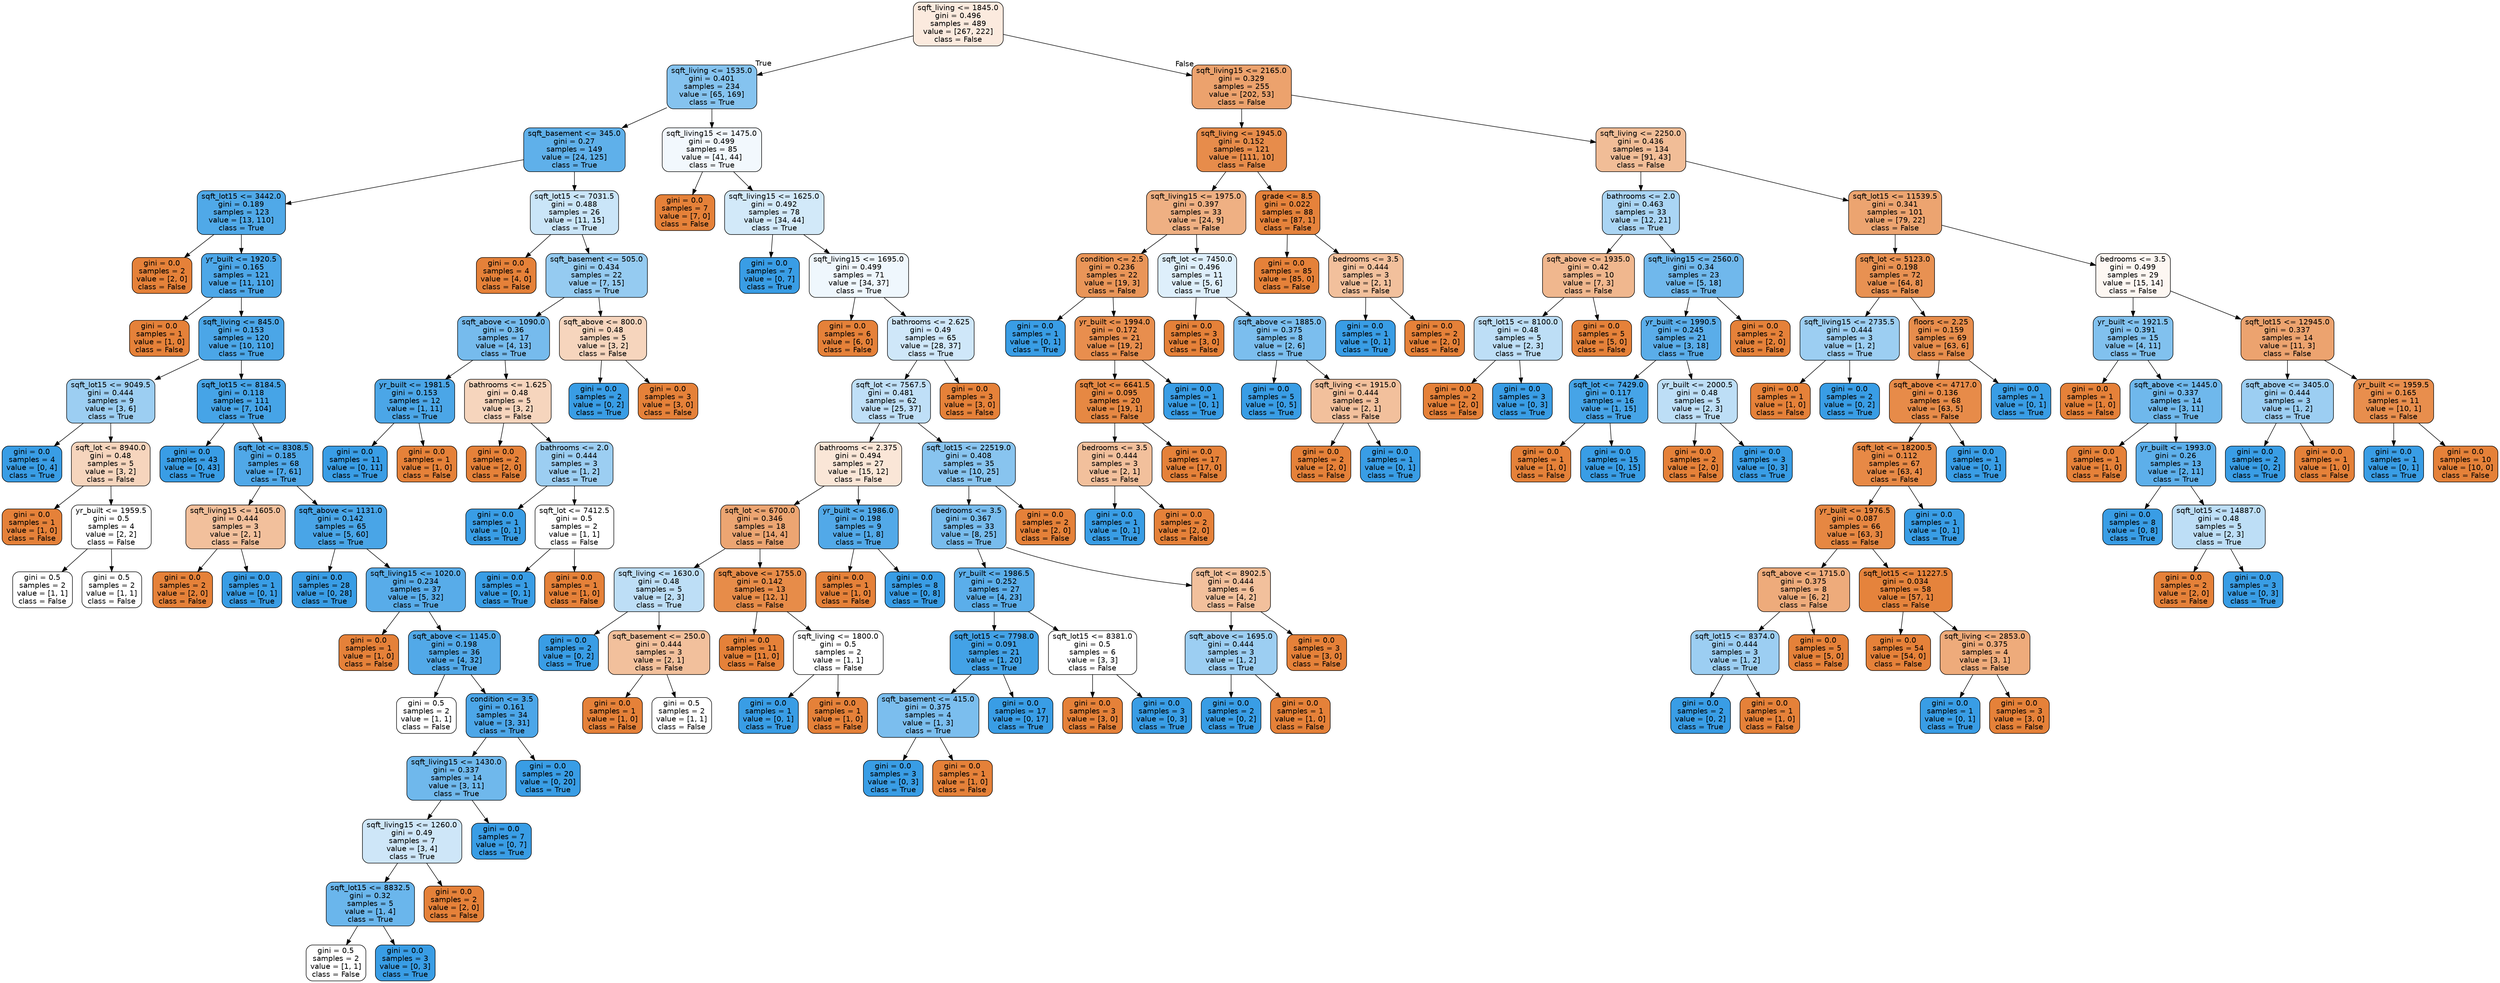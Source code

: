 digraph Tree {
node [shape=box, style="filled, rounded", color="black", fontname=helvetica] ;
edge [fontname=helvetica] ;
0 [label="sqft_living <= 1845.0\ngini = 0.496\nsamples = 489\nvalue = [267, 222]\nclass = False", fillcolor="#fbeade"] ;
1 [label="sqft_living <= 1535.0\ngini = 0.401\nsamples = 234\nvalue = [65, 169]\nclass = True", fillcolor="#85c3ef"] ;
0 -> 1 [labeldistance=2.5, labelangle=45, headlabel="True"] ;
2 [label="sqft_basement <= 345.0\ngini = 0.27\nsamples = 149\nvalue = [24, 125]\nclass = True", fillcolor="#5fb0ea"] ;
1 -> 2 ;
3 [label="sqft_lot15 <= 3442.0\ngini = 0.189\nsamples = 123\nvalue = [13, 110]\nclass = True", fillcolor="#50a9e8"] ;
2 -> 3 ;
4 [label="gini = 0.0\nsamples = 2\nvalue = [2, 0]\nclass = False", fillcolor="#e58139"] ;
3 -> 4 ;
5 [label="yr_built <= 1920.5\ngini = 0.165\nsamples = 121\nvalue = [11, 110]\nclass = True", fillcolor="#4da7e8"] ;
3 -> 5 ;
6 [label="gini = 0.0\nsamples = 1\nvalue = [1, 0]\nclass = False", fillcolor="#e58139"] ;
5 -> 6 ;
7 [label="sqft_living <= 845.0\ngini = 0.153\nsamples = 120\nvalue = [10, 110]\nclass = True", fillcolor="#4ba6e7"] ;
5 -> 7 ;
8 [label="sqft_lot15 <= 9049.5\ngini = 0.444\nsamples = 9\nvalue = [3, 6]\nclass = True", fillcolor="#9ccef2"] ;
7 -> 8 ;
9 [label="gini = 0.0\nsamples = 4\nvalue = [0, 4]\nclass = True", fillcolor="#399de5"] ;
8 -> 9 ;
10 [label="sqft_lot <= 8940.0\ngini = 0.48\nsamples = 5\nvalue = [3, 2]\nclass = False", fillcolor="#f6d5bd"] ;
8 -> 10 ;
11 [label="gini = 0.0\nsamples = 1\nvalue = [1, 0]\nclass = False", fillcolor="#e58139"] ;
10 -> 11 ;
12 [label="yr_built <= 1959.5\ngini = 0.5\nsamples = 4\nvalue = [2, 2]\nclass = False", fillcolor="#ffffff"] ;
10 -> 12 ;
13 [label="gini = 0.5\nsamples = 2\nvalue = [1, 1]\nclass = False", fillcolor="#ffffff"] ;
12 -> 13 ;
14 [label="gini = 0.5\nsamples = 2\nvalue = [1, 1]\nclass = False", fillcolor="#ffffff"] ;
12 -> 14 ;
15 [label="sqft_lot15 <= 8184.5\ngini = 0.118\nsamples = 111\nvalue = [7, 104]\nclass = True", fillcolor="#46a4e7"] ;
7 -> 15 ;
16 [label="gini = 0.0\nsamples = 43\nvalue = [0, 43]\nclass = True", fillcolor="#399de5"] ;
15 -> 16 ;
17 [label="sqft_lot <= 8308.5\ngini = 0.185\nsamples = 68\nvalue = [7, 61]\nclass = True", fillcolor="#50a8e8"] ;
15 -> 17 ;
18 [label="sqft_living15 <= 1605.0\ngini = 0.444\nsamples = 3\nvalue = [2, 1]\nclass = False", fillcolor="#f2c09c"] ;
17 -> 18 ;
19 [label="gini = 0.0\nsamples = 2\nvalue = [2, 0]\nclass = False", fillcolor="#e58139"] ;
18 -> 19 ;
20 [label="gini = 0.0\nsamples = 1\nvalue = [0, 1]\nclass = True", fillcolor="#399de5"] ;
18 -> 20 ;
21 [label="sqft_above <= 1131.0\ngini = 0.142\nsamples = 65\nvalue = [5, 60]\nclass = True", fillcolor="#49a5e7"] ;
17 -> 21 ;
22 [label="gini = 0.0\nsamples = 28\nvalue = [0, 28]\nclass = True", fillcolor="#399de5"] ;
21 -> 22 ;
23 [label="sqft_living15 <= 1020.0\ngini = 0.234\nsamples = 37\nvalue = [5, 32]\nclass = True", fillcolor="#58ace9"] ;
21 -> 23 ;
24 [label="gini = 0.0\nsamples = 1\nvalue = [1, 0]\nclass = False", fillcolor="#e58139"] ;
23 -> 24 ;
25 [label="sqft_above <= 1145.0\ngini = 0.198\nsamples = 36\nvalue = [4, 32]\nclass = True", fillcolor="#52a9e8"] ;
23 -> 25 ;
26 [label="gini = 0.5\nsamples = 2\nvalue = [1, 1]\nclass = False", fillcolor="#ffffff"] ;
25 -> 26 ;
27 [label="condition <= 3.5\ngini = 0.161\nsamples = 34\nvalue = [3, 31]\nclass = True", fillcolor="#4ca6e8"] ;
25 -> 27 ;
28 [label="sqft_living15 <= 1430.0\ngini = 0.337\nsamples = 14\nvalue = [3, 11]\nclass = True", fillcolor="#6fb8ec"] ;
27 -> 28 ;
29 [label="sqft_living15 <= 1260.0\ngini = 0.49\nsamples = 7\nvalue = [3, 4]\nclass = True", fillcolor="#cee6f8"] ;
28 -> 29 ;
30 [label="sqft_lot15 <= 8832.5\ngini = 0.32\nsamples = 5\nvalue = [1, 4]\nclass = True", fillcolor="#6ab6ec"] ;
29 -> 30 ;
31 [label="gini = 0.5\nsamples = 2\nvalue = [1, 1]\nclass = False", fillcolor="#ffffff"] ;
30 -> 31 ;
32 [label="gini = 0.0\nsamples = 3\nvalue = [0, 3]\nclass = True", fillcolor="#399de5"] ;
30 -> 32 ;
33 [label="gini = 0.0\nsamples = 2\nvalue = [2, 0]\nclass = False", fillcolor="#e58139"] ;
29 -> 33 ;
34 [label="gini = 0.0\nsamples = 7\nvalue = [0, 7]\nclass = True", fillcolor="#399de5"] ;
28 -> 34 ;
35 [label="gini = 0.0\nsamples = 20\nvalue = [0, 20]\nclass = True", fillcolor="#399de5"] ;
27 -> 35 ;
36 [label="sqft_lot15 <= 7031.5\ngini = 0.488\nsamples = 26\nvalue = [11, 15]\nclass = True", fillcolor="#cae5f8"] ;
2 -> 36 ;
37 [label="gini = 0.0\nsamples = 4\nvalue = [4, 0]\nclass = False", fillcolor="#e58139"] ;
36 -> 37 ;
38 [label="sqft_basement <= 505.0\ngini = 0.434\nsamples = 22\nvalue = [7, 15]\nclass = True", fillcolor="#95cbf1"] ;
36 -> 38 ;
39 [label="sqft_above <= 1090.0\ngini = 0.36\nsamples = 17\nvalue = [4, 13]\nclass = True", fillcolor="#76bbed"] ;
38 -> 39 ;
40 [label="yr_built <= 1981.5\ngini = 0.153\nsamples = 12\nvalue = [1, 11]\nclass = True", fillcolor="#4ba6e7"] ;
39 -> 40 ;
41 [label="gini = 0.0\nsamples = 11\nvalue = [0, 11]\nclass = True", fillcolor="#399de5"] ;
40 -> 41 ;
42 [label="gini = 0.0\nsamples = 1\nvalue = [1, 0]\nclass = False", fillcolor="#e58139"] ;
40 -> 42 ;
43 [label="bathrooms <= 1.625\ngini = 0.48\nsamples = 5\nvalue = [3, 2]\nclass = False", fillcolor="#f6d5bd"] ;
39 -> 43 ;
44 [label="gini = 0.0\nsamples = 2\nvalue = [2, 0]\nclass = False", fillcolor="#e58139"] ;
43 -> 44 ;
45 [label="bathrooms <= 2.0\ngini = 0.444\nsamples = 3\nvalue = [1, 2]\nclass = True", fillcolor="#9ccef2"] ;
43 -> 45 ;
46 [label="gini = 0.0\nsamples = 1\nvalue = [0, 1]\nclass = True", fillcolor="#399de5"] ;
45 -> 46 ;
47 [label="sqft_lot <= 7412.5\ngini = 0.5\nsamples = 2\nvalue = [1, 1]\nclass = False", fillcolor="#ffffff"] ;
45 -> 47 ;
48 [label="gini = 0.0\nsamples = 1\nvalue = [0, 1]\nclass = True", fillcolor="#399de5"] ;
47 -> 48 ;
49 [label="gini = 0.0\nsamples = 1\nvalue = [1, 0]\nclass = False", fillcolor="#e58139"] ;
47 -> 49 ;
50 [label="sqft_above <= 800.0\ngini = 0.48\nsamples = 5\nvalue = [3, 2]\nclass = False", fillcolor="#f6d5bd"] ;
38 -> 50 ;
51 [label="gini = 0.0\nsamples = 2\nvalue = [0, 2]\nclass = True", fillcolor="#399de5"] ;
50 -> 51 ;
52 [label="gini = 0.0\nsamples = 3\nvalue = [3, 0]\nclass = False", fillcolor="#e58139"] ;
50 -> 52 ;
53 [label="sqft_living15 <= 1475.0\ngini = 0.499\nsamples = 85\nvalue = [41, 44]\nclass = True", fillcolor="#f2f8fd"] ;
1 -> 53 ;
54 [label="gini = 0.0\nsamples = 7\nvalue = [7, 0]\nclass = False", fillcolor="#e58139"] ;
53 -> 54 ;
55 [label="sqft_living15 <= 1625.0\ngini = 0.492\nsamples = 78\nvalue = [34, 44]\nclass = True", fillcolor="#d2e9f9"] ;
53 -> 55 ;
56 [label="gini = 0.0\nsamples = 7\nvalue = [0, 7]\nclass = True", fillcolor="#399de5"] ;
55 -> 56 ;
57 [label="sqft_living15 <= 1695.0\ngini = 0.499\nsamples = 71\nvalue = [34, 37]\nclass = True", fillcolor="#eff7fd"] ;
55 -> 57 ;
58 [label="gini = 0.0\nsamples = 6\nvalue = [6, 0]\nclass = False", fillcolor="#e58139"] ;
57 -> 58 ;
59 [label="bathrooms <= 2.625\ngini = 0.49\nsamples = 65\nvalue = [28, 37]\nclass = True", fillcolor="#cfe7f9"] ;
57 -> 59 ;
60 [label="sqft_lot <= 7567.5\ngini = 0.481\nsamples = 62\nvalue = [25, 37]\nclass = True", fillcolor="#bfdff7"] ;
59 -> 60 ;
61 [label="bathrooms <= 2.375\ngini = 0.494\nsamples = 27\nvalue = [15, 12]\nclass = False", fillcolor="#fae6d7"] ;
60 -> 61 ;
62 [label="sqft_lot <= 6700.0\ngini = 0.346\nsamples = 18\nvalue = [14, 4]\nclass = False", fillcolor="#eca572"] ;
61 -> 62 ;
63 [label="sqft_living <= 1630.0\ngini = 0.48\nsamples = 5\nvalue = [2, 3]\nclass = True", fillcolor="#bddef6"] ;
62 -> 63 ;
64 [label="gini = 0.0\nsamples = 2\nvalue = [0, 2]\nclass = True", fillcolor="#399de5"] ;
63 -> 64 ;
65 [label="sqft_basement <= 250.0\ngini = 0.444\nsamples = 3\nvalue = [2, 1]\nclass = False", fillcolor="#f2c09c"] ;
63 -> 65 ;
66 [label="gini = 0.0\nsamples = 1\nvalue = [1, 0]\nclass = False", fillcolor="#e58139"] ;
65 -> 66 ;
67 [label="gini = 0.5\nsamples = 2\nvalue = [1, 1]\nclass = False", fillcolor="#ffffff"] ;
65 -> 67 ;
68 [label="sqft_above <= 1755.0\ngini = 0.142\nsamples = 13\nvalue = [12, 1]\nclass = False", fillcolor="#e78c49"] ;
62 -> 68 ;
69 [label="gini = 0.0\nsamples = 11\nvalue = [11, 0]\nclass = False", fillcolor="#e58139"] ;
68 -> 69 ;
70 [label="sqft_living <= 1800.0\ngini = 0.5\nsamples = 2\nvalue = [1, 1]\nclass = False", fillcolor="#ffffff"] ;
68 -> 70 ;
71 [label="gini = 0.0\nsamples = 1\nvalue = [0, 1]\nclass = True", fillcolor="#399de5"] ;
70 -> 71 ;
72 [label="gini = 0.0\nsamples = 1\nvalue = [1, 0]\nclass = False", fillcolor="#e58139"] ;
70 -> 72 ;
73 [label="yr_built <= 1986.0\ngini = 0.198\nsamples = 9\nvalue = [1, 8]\nclass = True", fillcolor="#52a9e8"] ;
61 -> 73 ;
74 [label="gini = 0.0\nsamples = 1\nvalue = [1, 0]\nclass = False", fillcolor="#e58139"] ;
73 -> 74 ;
75 [label="gini = 0.0\nsamples = 8\nvalue = [0, 8]\nclass = True", fillcolor="#399de5"] ;
73 -> 75 ;
76 [label="sqft_lot15 <= 22519.0\ngini = 0.408\nsamples = 35\nvalue = [10, 25]\nclass = True", fillcolor="#88c4ef"] ;
60 -> 76 ;
77 [label="bedrooms <= 3.5\ngini = 0.367\nsamples = 33\nvalue = [8, 25]\nclass = True", fillcolor="#78bced"] ;
76 -> 77 ;
78 [label="yr_built <= 1986.5\ngini = 0.252\nsamples = 27\nvalue = [4, 23]\nclass = True", fillcolor="#5baeea"] ;
77 -> 78 ;
79 [label="sqft_lot15 <= 7798.0\ngini = 0.091\nsamples = 21\nvalue = [1, 20]\nclass = True", fillcolor="#43a2e6"] ;
78 -> 79 ;
80 [label="sqft_basement <= 415.0\ngini = 0.375\nsamples = 4\nvalue = [1, 3]\nclass = True", fillcolor="#7bbeee"] ;
79 -> 80 ;
81 [label="gini = 0.0\nsamples = 3\nvalue = [0, 3]\nclass = True", fillcolor="#399de5"] ;
80 -> 81 ;
82 [label="gini = 0.0\nsamples = 1\nvalue = [1, 0]\nclass = False", fillcolor="#e58139"] ;
80 -> 82 ;
83 [label="gini = 0.0\nsamples = 17\nvalue = [0, 17]\nclass = True", fillcolor="#399de5"] ;
79 -> 83 ;
84 [label="sqft_lot15 <= 8381.0\ngini = 0.5\nsamples = 6\nvalue = [3, 3]\nclass = False", fillcolor="#ffffff"] ;
78 -> 84 ;
85 [label="gini = 0.0\nsamples = 3\nvalue = [3, 0]\nclass = False", fillcolor="#e58139"] ;
84 -> 85 ;
86 [label="gini = 0.0\nsamples = 3\nvalue = [0, 3]\nclass = True", fillcolor="#399de5"] ;
84 -> 86 ;
87 [label="sqft_lot <= 8902.5\ngini = 0.444\nsamples = 6\nvalue = [4, 2]\nclass = False", fillcolor="#f2c09c"] ;
77 -> 87 ;
88 [label="sqft_above <= 1695.0\ngini = 0.444\nsamples = 3\nvalue = [1, 2]\nclass = True", fillcolor="#9ccef2"] ;
87 -> 88 ;
89 [label="gini = 0.0\nsamples = 2\nvalue = [0, 2]\nclass = True", fillcolor="#399de5"] ;
88 -> 89 ;
90 [label="gini = 0.0\nsamples = 1\nvalue = [1, 0]\nclass = False", fillcolor="#e58139"] ;
88 -> 90 ;
91 [label="gini = 0.0\nsamples = 3\nvalue = [3, 0]\nclass = False", fillcolor="#e58139"] ;
87 -> 91 ;
92 [label="gini = 0.0\nsamples = 2\nvalue = [2, 0]\nclass = False", fillcolor="#e58139"] ;
76 -> 92 ;
93 [label="gini = 0.0\nsamples = 3\nvalue = [3, 0]\nclass = False", fillcolor="#e58139"] ;
59 -> 93 ;
94 [label="sqft_living15 <= 2165.0\ngini = 0.329\nsamples = 255\nvalue = [202, 53]\nclass = False", fillcolor="#eca26d"] ;
0 -> 94 [labeldistance=2.5, labelangle=-45, headlabel="False"] ;
95 [label="sqft_living <= 1945.0\ngini = 0.152\nsamples = 121\nvalue = [111, 10]\nclass = False", fillcolor="#e78c4b"] ;
94 -> 95 ;
96 [label="sqft_living15 <= 1975.0\ngini = 0.397\nsamples = 33\nvalue = [24, 9]\nclass = False", fillcolor="#efb083"] ;
95 -> 96 ;
97 [label="condition <= 2.5\ngini = 0.236\nsamples = 22\nvalue = [19, 3]\nclass = False", fillcolor="#e99558"] ;
96 -> 97 ;
98 [label="gini = 0.0\nsamples = 1\nvalue = [0, 1]\nclass = True", fillcolor="#399de5"] ;
97 -> 98 ;
99 [label="yr_built <= 1994.0\ngini = 0.172\nsamples = 21\nvalue = [19, 2]\nclass = False", fillcolor="#e88e4e"] ;
97 -> 99 ;
100 [label="sqft_lot <= 6641.5\ngini = 0.095\nsamples = 20\nvalue = [19, 1]\nclass = False", fillcolor="#e68843"] ;
99 -> 100 ;
101 [label="bedrooms <= 3.5\ngini = 0.444\nsamples = 3\nvalue = [2, 1]\nclass = False", fillcolor="#f2c09c"] ;
100 -> 101 ;
102 [label="gini = 0.0\nsamples = 1\nvalue = [0, 1]\nclass = True", fillcolor="#399de5"] ;
101 -> 102 ;
103 [label="gini = 0.0\nsamples = 2\nvalue = [2, 0]\nclass = False", fillcolor="#e58139"] ;
101 -> 103 ;
104 [label="gini = 0.0\nsamples = 17\nvalue = [17, 0]\nclass = False", fillcolor="#e58139"] ;
100 -> 104 ;
105 [label="gini = 0.0\nsamples = 1\nvalue = [0, 1]\nclass = True", fillcolor="#399de5"] ;
99 -> 105 ;
106 [label="sqft_lot <= 7450.0\ngini = 0.496\nsamples = 11\nvalue = [5, 6]\nclass = True", fillcolor="#deeffb"] ;
96 -> 106 ;
107 [label="gini = 0.0\nsamples = 3\nvalue = [3, 0]\nclass = False", fillcolor="#e58139"] ;
106 -> 107 ;
108 [label="sqft_above <= 1885.0\ngini = 0.375\nsamples = 8\nvalue = [2, 6]\nclass = True", fillcolor="#7bbeee"] ;
106 -> 108 ;
109 [label="gini = 0.0\nsamples = 5\nvalue = [0, 5]\nclass = True", fillcolor="#399de5"] ;
108 -> 109 ;
110 [label="sqft_living <= 1915.0\ngini = 0.444\nsamples = 3\nvalue = [2, 1]\nclass = False", fillcolor="#f2c09c"] ;
108 -> 110 ;
111 [label="gini = 0.0\nsamples = 2\nvalue = [2, 0]\nclass = False", fillcolor="#e58139"] ;
110 -> 111 ;
112 [label="gini = 0.0\nsamples = 1\nvalue = [0, 1]\nclass = True", fillcolor="#399de5"] ;
110 -> 112 ;
113 [label="grade <= 8.5\ngini = 0.022\nsamples = 88\nvalue = [87, 1]\nclass = False", fillcolor="#e5823b"] ;
95 -> 113 ;
114 [label="gini = 0.0\nsamples = 85\nvalue = [85, 0]\nclass = False", fillcolor="#e58139"] ;
113 -> 114 ;
115 [label="bedrooms <= 3.5\ngini = 0.444\nsamples = 3\nvalue = [2, 1]\nclass = False", fillcolor="#f2c09c"] ;
113 -> 115 ;
116 [label="gini = 0.0\nsamples = 1\nvalue = [0, 1]\nclass = True", fillcolor="#399de5"] ;
115 -> 116 ;
117 [label="gini = 0.0\nsamples = 2\nvalue = [2, 0]\nclass = False", fillcolor="#e58139"] ;
115 -> 117 ;
118 [label="sqft_living <= 2250.0\ngini = 0.436\nsamples = 134\nvalue = [91, 43]\nclass = False", fillcolor="#f1bd97"] ;
94 -> 118 ;
119 [label="bathrooms <= 2.0\ngini = 0.463\nsamples = 33\nvalue = [12, 21]\nclass = True", fillcolor="#aad5f4"] ;
118 -> 119 ;
120 [label="sqft_above <= 1935.0\ngini = 0.42\nsamples = 10\nvalue = [7, 3]\nclass = False", fillcolor="#f0b78e"] ;
119 -> 120 ;
121 [label="sqft_lot15 <= 8100.0\ngini = 0.48\nsamples = 5\nvalue = [2, 3]\nclass = True", fillcolor="#bddef6"] ;
120 -> 121 ;
122 [label="gini = 0.0\nsamples = 2\nvalue = [2, 0]\nclass = False", fillcolor="#e58139"] ;
121 -> 122 ;
123 [label="gini = 0.0\nsamples = 3\nvalue = [0, 3]\nclass = True", fillcolor="#399de5"] ;
121 -> 123 ;
124 [label="gini = 0.0\nsamples = 5\nvalue = [5, 0]\nclass = False", fillcolor="#e58139"] ;
120 -> 124 ;
125 [label="sqft_living15 <= 2560.0\ngini = 0.34\nsamples = 23\nvalue = [5, 18]\nclass = True", fillcolor="#70b8ec"] ;
119 -> 125 ;
126 [label="yr_built <= 1990.5\ngini = 0.245\nsamples = 21\nvalue = [3, 18]\nclass = True", fillcolor="#5aade9"] ;
125 -> 126 ;
127 [label="sqft_lot <= 7429.0\ngini = 0.117\nsamples = 16\nvalue = [1, 15]\nclass = True", fillcolor="#46a4e7"] ;
126 -> 127 ;
128 [label="gini = 0.0\nsamples = 1\nvalue = [1, 0]\nclass = False", fillcolor="#e58139"] ;
127 -> 128 ;
129 [label="gini = 0.0\nsamples = 15\nvalue = [0, 15]\nclass = True", fillcolor="#399de5"] ;
127 -> 129 ;
130 [label="yr_built <= 2000.5\ngini = 0.48\nsamples = 5\nvalue = [2, 3]\nclass = True", fillcolor="#bddef6"] ;
126 -> 130 ;
131 [label="gini = 0.0\nsamples = 2\nvalue = [2, 0]\nclass = False", fillcolor="#e58139"] ;
130 -> 131 ;
132 [label="gini = 0.0\nsamples = 3\nvalue = [0, 3]\nclass = True", fillcolor="#399de5"] ;
130 -> 132 ;
133 [label="gini = 0.0\nsamples = 2\nvalue = [2, 0]\nclass = False", fillcolor="#e58139"] ;
125 -> 133 ;
134 [label="sqft_lot15 <= 11539.5\ngini = 0.341\nsamples = 101\nvalue = [79, 22]\nclass = False", fillcolor="#eca470"] ;
118 -> 134 ;
135 [label="sqft_lot <= 5123.0\ngini = 0.198\nsamples = 72\nvalue = [64, 8]\nclass = False", fillcolor="#e89152"] ;
134 -> 135 ;
136 [label="sqft_living15 <= 2735.5\ngini = 0.444\nsamples = 3\nvalue = [1, 2]\nclass = True", fillcolor="#9ccef2"] ;
135 -> 136 ;
137 [label="gini = 0.0\nsamples = 1\nvalue = [1, 0]\nclass = False", fillcolor="#e58139"] ;
136 -> 137 ;
138 [label="gini = 0.0\nsamples = 2\nvalue = [0, 2]\nclass = True", fillcolor="#399de5"] ;
136 -> 138 ;
139 [label="floors <= 2.25\ngini = 0.159\nsamples = 69\nvalue = [63, 6]\nclass = False", fillcolor="#e78d4c"] ;
135 -> 139 ;
140 [label="sqft_above <= 4717.0\ngini = 0.136\nsamples = 68\nvalue = [63, 5]\nclass = False", fillcolor="#e78b49"] ;
139 -> 140 ;
141 [label="sqft_lot <= 18200.5\ngini = 0.112\nsamples = 67\nvalue = [63, 4]\nclass = False", fillcolor="#e78946"] ;
140 -> 141 ;
142 [label="yr_built <= 1976.5\ngini = 0.087\nsamples = 66\nvalue = [63, 3]\nclass = False", fillcolor="#e68742"] ;
141 -> 142 ;
143 [label="sqft_above <= 1715.0\ngini = 0.375\nsamples = 8\nvalue = [6, 2]\nclass = False", fillcolor="#eeab7b"] ;
142 -> 143 ;
144 [label="sqft_lot15 <= 8374.0\ngini = 0.444\nsamples = 3\nvalue = [1, 2]\nclass = True", fillcolor="#9ccef2"] ;
143 -> 144 ;
145 [label="gini = 0.0\nsamples = 2\nvalue = [0, 2]\nclass = True", fillcolor="#399de5"] ;
144 -> 145 ;
146 [label="gini = 0.0\nsamples = 1\nvalue = [1, 0]\nclass = False", fillcolor="#e58139"] ;
144 -> 146 ;
147 [label="gini = 0.0\nsamples = 5\nvalue = [5, 0]\nclass = False", fillcolor="#e58139"] ;
143 -> 147 ;
148 [label="sqft_lot15 <= 11227.5\ngini = 0.034\nsamples = 58\nvalue = [57, 1]\nclass = False", fillcolor="#e5833c"] ;
142 -> 148 ;
149 [label="gini = 0.0\nsamples = 54\nvalue = [54, 0]\nclass = False", fillcolor="#e58139"] ;
148 -> 149 ;
150 [label="sqft_living <= 2853.0\ngini = 0.375\nsamples = 4\nvalue = [3, 1]\nclass = False", fillcolor="#eeab7b"] ;
148 -> 150 ;
151 [label="gini = 0.0\nsamples = 1\nvalue = [0, 1]\nclass = True", fillcolor="#399de5"] ;
150 -> 151 ;
152 [label="gini = 0.0\nsamples = 3\nvalue = [3, 0]\nclass = False", fillcolor="#e58139"] ;
150 -> 152 ;
153 [label="gini = 0.0\nsamples = 1\nvalue = [0, 1]\nclass = True", fillcolor="#399de5"] ;
141 -> 153 ;
154 [label="gini = 0.0\nsamples = 1\nvalue = [0, 1]\nclass = True", fillcolor="#399de5"] ;
140 -> 154 ;
155 [label="gini = 0.0\nsamples = 1\nvalue = [0, 1]\nclass = True", fillcolor="#399de5"] ;
139 -> 155 ;
156 [label="bedrooms <= 3.5\ngini = 0.499\nsamples = 29\nvalue = [15, 14]\nclass = False", fillcolor="#fdf7f2"] ;
134 -> 156 ;
157 [label="yr_built <= 1921.5\ngini = 0.391\nsamples = 15\nvalue = [4, 11]\nclass = True", fillcolor="#81c1ee"] ;
156 -> 157 ;
158 [label="gini = 0.0\nsamples = 1\nvalue = [1, 0]\nclass = False", fillcolor="#e58139"] ;
157 -> 158 ;
159 [label="sqft_above <= 1445.0\ngini = 0.337\nsamples = 14\nvalue = [3, 11]\nclass = True", fillcolor="#6fb8ec"] ;
157 -> 159 ;
160 [label="gini = 0.0\nsamples = 1\nvalue = [1, 0]\nclass = False", fillcolor="#e58139"] ;
159 -> 160 ;
161 [label="yr_built <= 1993.0\ngini = 0.26\nsamples = 13\nvalue = [2, 11]\nclass = True", fillcolor="#5dafea"] ;
159 -> 161 ;
162 [label="gini = 0.0\nsamples = 8\nvalue = [0, 8]\nclass = True", fillcolor="#399de5"] ;
161 -> 162 ;
163 [label="sqft_lot15 <= 14887.0\ngini = 0.48\nsamples = 5\nvalue = [2, 3]\nclass = True", fillcolor="#bddef6"] ;
161 -> 163 ;
164 [label="gini = 0.0\nsamples = 2\nvalue = [2, 0]\nclass = False", fillcolor="#e58139"] ;
163 -> 164 ;
165 [label="gini = 0.0\nsamples = 3\nvalue = [0, 3]\nclass = True", fillcolor="#399de5"] ;
163 -> 165 ;
166 [label="sqft_lot15 <= 12945.0\ngini = 0.337\nsamples = 14\nvalue = [11, 3]\nclass = False", fillcolor="#eca36f"] ;
156 -> 166 ;
167 [label="sqft_above <= 3405.0\ngini = 0.444\nsamples = 3\nvalue = [1, 2]\nclass = True", fillcolor="#9ccef2"] ;
166 -> 167 ;
168 [label="gini = 0.0\nsamples = 2\nvalue = [0, 2]\nclass = True", fillcolor="#399de5"] ;
167 -> 168 ;
169 [label="gini = 0.0\nsamples = 1\nvalue = [1, 0]\nclass = False", fillcolor="#e58139"] ;
167 -> 169 ;
170 [label="yr_built <= 1959.5\ngini = 0.165\nsamples = 11\nvalue = [10, 1]\nclass = False", fillcolor="#e88e4d"] ;
166 -> 170 ;
171 [label="gini = 0.0\nsamples = 1\nvalue = [0, 1]\nclass = True", fillcolor="#399de5"] ;
170 -> 171 ;
172 [label="gini = 0.0\nsamples = 10\nvalue = [10, 0]\nclass = False", fillcolor="#e58139"] ;
170 -> 172 ;
}